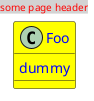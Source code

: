 {
  "sha1": "l0qjvnmnai1lghuj5t953b7pq8a4d24",
  "insertion": {
    "when": "2024-06-03T18:59:33.548Z",
    "url": "https://github.com/plantuml/plantuml/pull/980",
    "user": "plantuml@gmail.com"
  }
}
@startuml

<style>
document {
  header {
    FontColor red
	BackgroundColor lightGray
  }
}
  
classDiagram {
  class {
	  FontColor blue
	  BackgroundColor yellow	  
  }
}
</style>

header some page header

class Foo {
  dummy
}

@enduml
